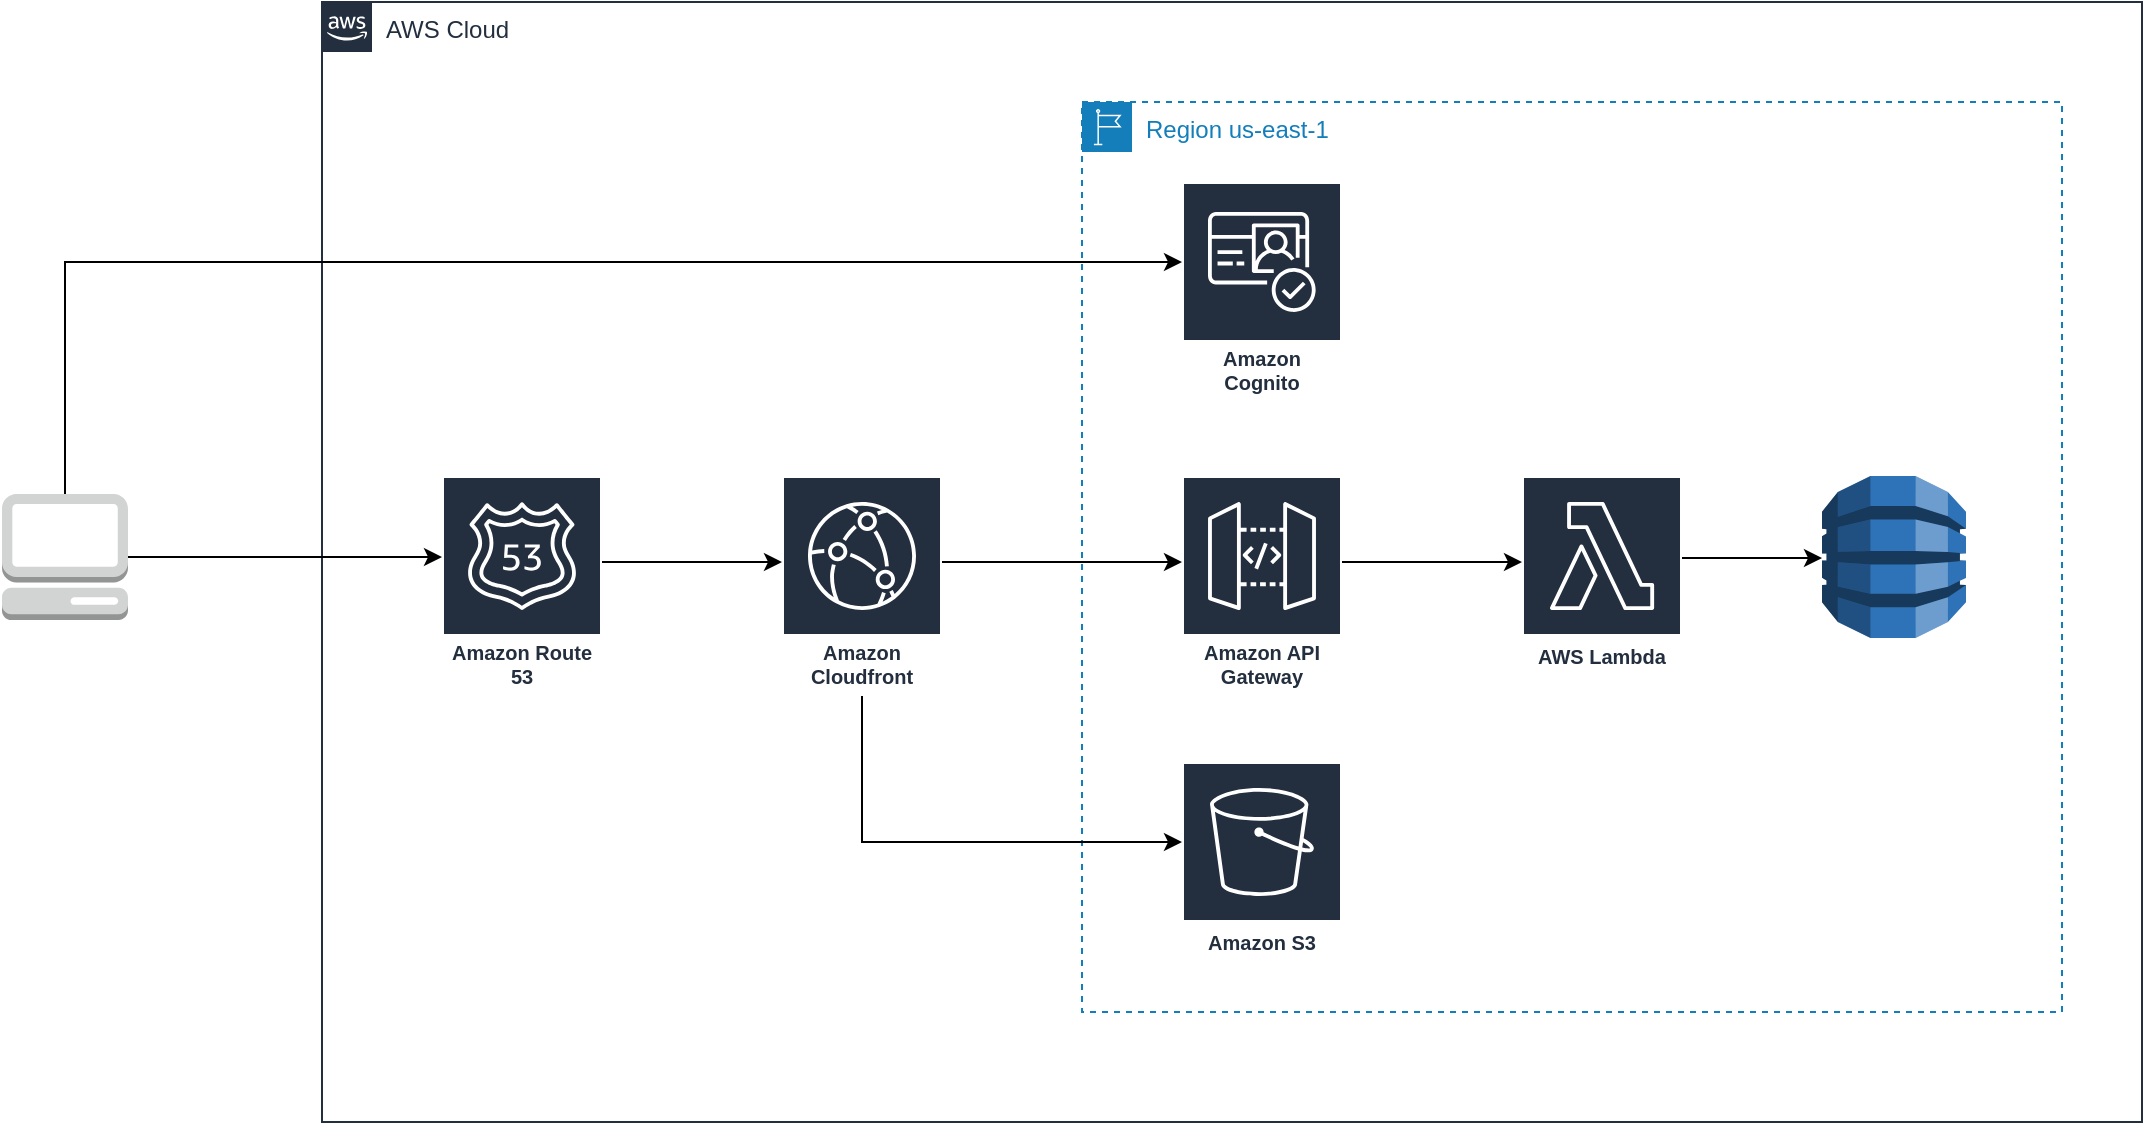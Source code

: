 <mxfile version="13.9.9" type="device"><diagram id="6958zj_wEPbQ0IYjU8gr" name="Seite-1"><mxGraphModel dx="2249" dy="817" grid="1" gridSize="10" guides="1" tooltips="1" connect="1" arrows="1" fold="1" page="1" pageScale="1" pageWidth="827" pageHeight="1169" math="0" shadow="0"><root><mxCell id="0"/><mxCell id="1" parent="0"/><mxCell id="puDLeN92WH4onkizJdhG-6" value="AWS Cloud" style="points=[[0,0],[0.25,0],[0.5,0],[0.75,0],[1,0],[1,0.25],[1,0.5],[1,0.75],[1,1],[0.75,1],[0.5,1],[0.25,1],[0,1],[0,0.75],[0,0.5],[0,0.25]];outlineConnect=0;gradientColor=none;html=1;whiteSpace=wrap;fontSize=12;fontStyle=0;shape=mxgraph.aws4.group;grIcon=mxgraph.aws4.group_aws_cloud_alt;strokeColor=#232F3E;fillColor=none;verticalAlign=top;align=left;spacingLeft=30;fontColor=#232F3E;dashed=0;" vertex="1" parent="1"><mxGeometry x="60" y="80" width="910" height="560" as="geometry"/></mxCell><mxCell id="puDLeN92WH4onkizJdhG-2" value="Region us-east-1" style="points=[[0,0],[0.25,0],[0.5,0],[0.75,0],[1,0],[1,0.25],[1,0.5],[1,0.75],[1,1],[0.75,1],[0.5,1],[0.25,1],[0,1],[0,0.75],[0,0.5],[0,0.25]];outlineConnect=0;gradientColor=none;html=1;whiteSpace=wrap;fontSize=12;fontStyle=0;shape=mxgraph.aws4.group;grIcon=mxgraph.aws4.group_region;strokeColor=#147EBA;fillColor=none;verticalAlign=top;align=left;spacingLeft=30;fontColor=#147EBA;dashed=1;" vertex="1" parent="1"><mxGeometry x="440" y="130" width="490" height="455" as="geometry"/></mxCell><mxCell id="puDLeN92WH4onkizJdhG-8" value="" style="edgeStyle=orthogonalEdgeStyle;rounded=0;orthogonalLoop=1;jettySize=auto;html=1;" edge="1" parent="1" source="q7K05qts8-34UdDxQ8OL-2" target="q7K05qts8-34UdDxQ8OL-3"><mxGeometry relative="1" as="geometry"><Array as="points"><mxPoint x="250" y="360"/><mxPoint x="250" y="360"/></Array></mxGeometry></mxCell><mxCell id="q7K05qts8-34UdDxQ8OL-2" value="Amazon Route 53" style="outlineConnect=0;fontColor=#232F3E;gradientColor=none;strokeColor=#ffffff;fillColor=#232F3E;dashed=0;verticalLabelPosition=middle;verticalAlign=bottom;align=center;html=1;whiteSpace=wrap;fontSize=10;fontStyle=1;spacing=3;shape=mxgraph.aws4.productIcon;prIcon=mxgraph.aws4.route_53;" parent="1" vertex="1"><mxGeometry x="120" y="317" width="80" height="110" as="geometry"/></mxCell><mxCell id="puDLeN92WH4onkizJdhG-9" value="" style="edgeStyle=orthogonalEdgeStyle;rounded=0;orthogonalLoop=1;jettySize=auto;html=1;" edge="1" parent="1" source="q7K05qts8-34UdDxQ8OL-3" target="q7K05qts8-34UdDxQ8OL-6"><mxGeometry relative="1" as="geometry"><Array as="points"><mxPoint x="430" y="360"/><mxPoint x="430" y="360"/></Array></mxGeometry></mxCell><mxCell id="puDLeN92WH4onkizJdhG-12" value="" style="edgeStyle=orthogonalEdgeStyle;rounded=0;orthogonalLoop=1;jettySize=auto;html=1;" edge="1" parent="1" source="q7K05qts8-34UdDxQ8OL-3" target="q7K05qts8-34UdDxQ8OL-8"><mxGeometry relative="1" as="geometry"><mxPoint x="330" y="507" as="targetPoint"/><Array as="points"><mxPoint x="330" y="500"/></Array></mxGeometry></mxCell><mxCell id="q7K05qts8-34UdDxQ8OL-3" value="Amazon Cloudfront" style="outlineConnect=0;fontColor=#232F3E;gradientColor=none;strokeColor=#ffffff;fillColor=#232F3E;dashed=0;verticalLabelPosition=middle;verticalAlign=bottom;align=center;html=1;whiteSpace=wrap;fontSize=10;fontStyle=1;spacing=3;shape=mxgraph.aws4.productIcon;prIcon=mxgraph.aws4.cloudfront;" parent="1" vertex="1"><mxGeometry x="290" y="317" width="80" height="110" as="geometry"/></mxCell><mxCell id="q7K05qts8-34UdDxQ8OL-4" value="Amazon Cognito" style="outlineConnect=0;fontColor=#232F3E;gradientColor=none;strokeColor=#ffffff;fillColor=#232F3E;dashed=0;verticalLabelPosition=middle;verticalAlign=bottom;align=center;html=1;whiteSpace=wrap;fontSize=10;fontStyle=1;spacing=3;shape=mxgraph.aws4.productIcon;prIcon=mxgraph.aws4.cognito;" parent="1" vertex="1"><mxGeometry x="490" y="170" width="80" height="110" as="geometry"/></mxCell><mxCell id="puDLeN92WH4onkizJdhG-16" value="" style="edgeStyle=orthogonalEdgeStyle;rounded=0;orthogonalLoop=1;jettySize=auto;html=1;" edge="1" parent="1" source="q7K05qts8-34UdDxQ8OL-5" target="q7K05qts8-34UdDxQ8OL-7"><mxGeometry relative="1" as="geometry"><Array as="points"><mxPoint x="760" y="358"/><mxPoint x="760" y="358"/></Array></mxGeometry></mxCell><mxCell id="q7K05qts8-34UdDxQ8OL-5" value="AWS Lambda" style="outlineConnect=0;fontColor=#232F3E;gradientColor=none;strokeColor=#ffffff;fillColor=#232F3E;dashed=0;verticalLabelPosition=middle;verticalAlign=bottom;align=center;html=1;whiteSpace=wrap;fontSize=10;fontStyle=1;spacing=3;shape=mxgraph.aws4.productIcon;prIcon=mxgraph.aws4.lambda;" parent="1" vertex="1"><mxGeometry x="660" y="317" width="80" height="100" as="geometry"/></mxCell><mxCell id="puDLeN92WH4onkizJdhG-15" style="edgeStyle=orthogonalEdgeStyle;rounded=0;orthogonalLoop=1;jettySize=auto;html=1;" edge="1" parent="1" source="q7K05qts8-34UdDxQ8OL-6" target="q7K05qts8-34UdDxQ8OL-5"><mxGeometry relative="1" as="geometry"><Array as="points"><mxPoint x="640" y="360"/><mxPoint x="640" y="360"/></Array></mxGeometry></mxCell><mxCell id="q7K05qts8-34UdDxQ8OL-6" value="Amazon API Gateway" style="outlineConnect=0;fontColor=#232F3E;gradientColor=none;strokeColor=#ffffff;fillColor=#232F3E;dashed=0;verticalLabelPosition=middle;verticalAlign=bottom;align=center;html=1;whiteSpace=wrap;fontSize=10;fontStyle=1;spacing=3;shape=mxgraph.aws4.productIcon;prIcon=mxgraph.aws4.api_gateway;" parent="1" vertex="1"><mxGeometry x="490" y="317" width="80" height="110" as="geometry"/></mxCell><mxCell id="q7K05qts8-34UdDxQ8OL-7" value="" style="outlineConnect=0;dashed=0;verticalLabelPosition=bottom;verticalAlign=top;align=center;html=1;shape=mxgraph.aws3.dynamo_db;fillColor=#2E73B8;gradientColor=none;" parent="1" vertex="1"><mxGeometry x="810" y="317" width="72" height="81" as="geometry"/></mxCell><mxCell id="q7K05qts8-34UdDxQ8OL-8" value="Amazon S3" style="outlineConnect=0;fontColor=#232F3E;gradientColor=none;strokeColor=#ffffff;fillColor=#232F3E;dashed=0;verticalLabelPosition=middle;verticalAlign=bottom;align=center;html=1;whiteSpace=wrap;fontSize=10;fontStyle=1;spacing=3;shape=mxgraph.aws4.productIcon;prIcon=mxgraph.aws4.s3;" parent="1" vertex="1"><mxGeometry x="490" y="460" width="80" height="100" as="geometry"/></mxCell><mxCell id="puDLeN92WH4onkizJdhG-13" style="edgeStyle=orthogonalEdgeStyle;rounded=0;orthogonalLoop=1;jettySize=auto;html=1;" edge="1" parent="1" source="puDLeN92WH4onkizJdhG-10" target="q7K05qts8-34UdDxQ8OL-2"><mxGeometry relative="1" as="geometry"><Array as="points"><mxPoint x="80" y="357"/><mxPoint x="80" y="357"/></Array></mxGeometry></mxCell><mxCell id="puDLeN92WH4onkizJdhG-14" style="edgeStyle=orthogonalEdgeStyle;rounded=0;orthogonalLoop=1;jettySize=auto;html=1;" edge="1" parent="1" source="puDLeN92WH4onkizJdhG-10" target="q7K05qts8-34UdDxQ8OL-4"><mxGeometry relative="1" as="geometry"><Array as="points"><mxPoint x="-68" y="210"/></Array></mxGeometry></mxCell><mxCell id="puDLeN92WH4onkizJdhG-10" value="" style="outlineConnect=0;dashed=0;verticalLabelPosition=bottom;verticalAlign=top;align=center;html=1;shape=mxgraph.aws3.management_console;fillColor=#D2D3D3;gradientColor=none;" vertex="1" parent="1"><mxGeometry x="-100" y="326" width="63" height="63" as="geometry"/></mxCell></root></mxGraphModel></diagram></mxfile>